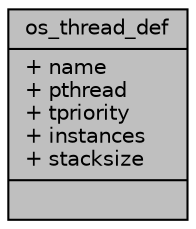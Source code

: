 digraph "os_thread_def"
{
  edge [fontname="Helvetica",fontsize="10",labelfontname="Helvetica",labelfontsize="10"];
  node [fontname="Helvetica",fontsize="10",shape=record];
  Node1 [label="{os_thread_def\n|+ name\l+ pthread\l+ tpriority\l+ instances\l+ stacksize\l|}",height=0.2,width=0.4,color="black", fillcolor="grey75", style="filled", fontcolor="black"];
}

